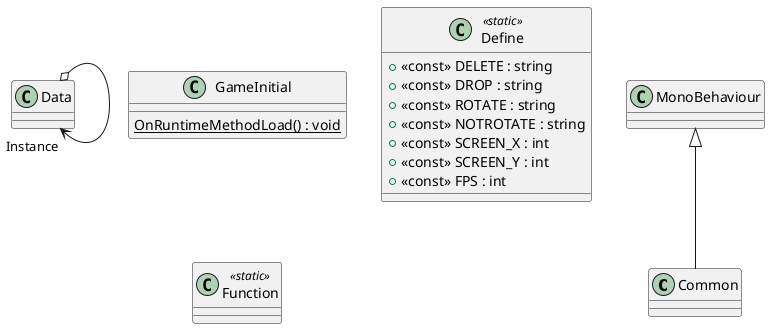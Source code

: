 @startuml
class Common {
}
class GameInitial {
    {static} OnRuntimeMethodLoad() : void
}
class Define <<static>> {
    + <<const>> DELETE : string
    + <<const>> DROP : string
    + <<const>> ROTATE : string
    + <<const>> NOTROTATE : string
    + <<const>> SCREEN_X : int
    + <<const>> SCREEN_Y : int
    + <<const>> FPS : int
}
class Function <<static>> {
}
class Data {
}
MonoBehaviour <|-- Common
Data o-> "Instance" Data
@enduml
